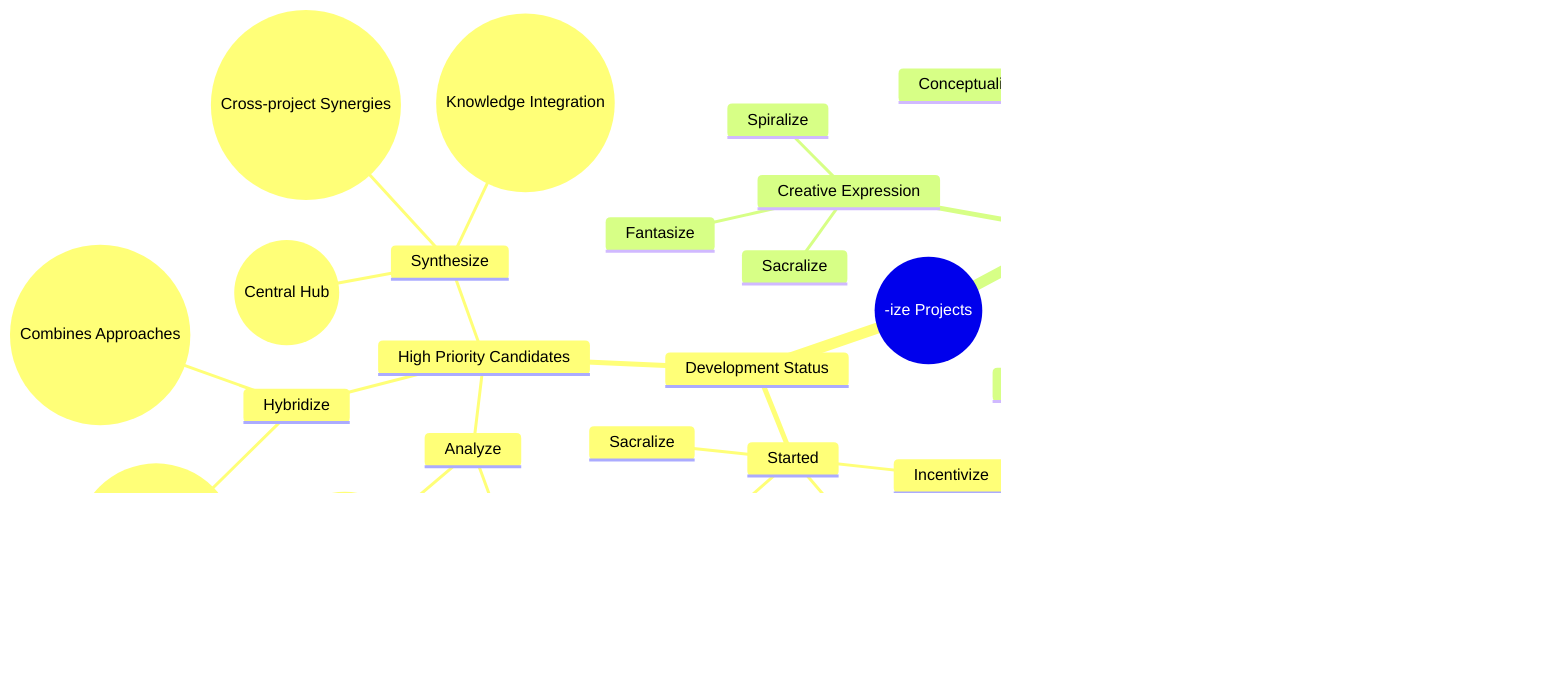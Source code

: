 mindmap
  root(("-ize Projects"))
    Development Status
      Started
        Spiralize
        Systemize
        Sacralize
        Incentivize
      High Priority Candidates
        Synthesize
          ((Central Hub))
          ((Knowledge Integration))
          ((Cross-project Synergies))
        Analyze
          ((Foundational Tools))
          ((Critical Thinking))
        Hybridize
          ((Integration Methods))
          ((Combines Approaches))
    Core Functions
      Knowledge & Learning
        Analyze
        Synthesize
        Conceptualize
      Personal Growth
        Incentivize
        Optimize
        Authorize
      Social Impact
        Democratize
        Harmonize
        Equalize
      Creative Expression
        Fantasize
        Spiralize
        Sacralize